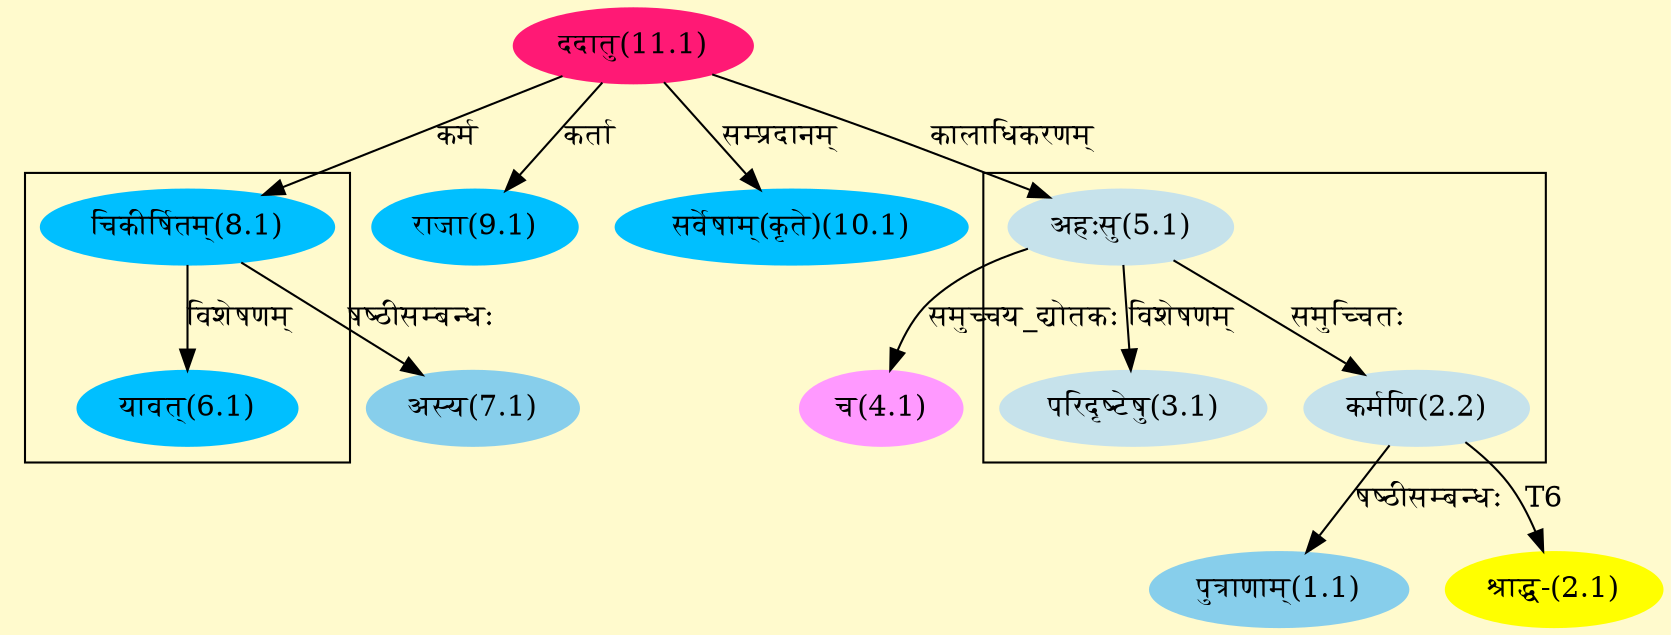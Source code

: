 digraph G{
rankdir=BT;
 compound=true;
 bgcolor="lemonchiffon1";

subgraph cluster_1{
Node2_2 [style=filled, color="#C6E2EB" label = "कर्मणि(2.2)"]
Node5_1 [style=filled, color="#C6E2EB" label = "अहःसु(5.1)"]
Node3_1 [style=filled, color="#C6E2EB" label = "परिदृष्टेषु(3.1)"]

}

subgraph cluster_2{
Node6_1 [style=filled, color="#00BFFF" label = "यावत्(6.1)"]
Node8_1 [style=filled, color="#00BFFF" label = "चिकीर्षितम्(8.1)"]

}
Node1_1 [style=filled, color="#87CEEB" label = "पुत्राणाम्(1.1)"]
Node2_2 [style=filled, color="#C6E2EB" label = "कर्मणि(2.2)"]
Node2_1 [style=filled, color="#FFFF00" label = "श्राद्ध-(2.1)"]
Node4_1 [style=filled, color="#FF99FF" label = "च(4.1)"]
Node5_1 [style=filled, color="#C6E2EB" label = "अहःसु(5.1)"]
Node11_1 [style=filled, color="#FF1975" label = "ददातु(11.1)"]
Node7_1 [style=filled, color="#87CEEB" label = "अस्य(7.1)"]
Node8_1 [style=filled, color="#00BFFF" label = "चिकीर्षितम्(8.1)"]
Node9_1 [style=filled, color="#00BFFF" label = "राजा(9.1)"]
Node10_1 [style=filled, color="#00BFFF" label = "सर्वेषाम्(कृते)(10.1)"]
/* Start of Relations section */

Node1_1 -> Node2_2 [  label="षष्ठीसम्बन्धः"  dir="back" ]
Node2_1 -> Node2_2 [  label="T6"  dir="back" ]
Node2_2 -> Node5_1 [  label="समुच्चितः"  dir="back" ]
Node3_1 -> Node5_1 [  label="विशेषणम्"  dir="back" ]
Node4_1 -> Node5_1 [  label="समुच्चय_द्योतकः"  dir="back" ]
Node5_1 -> Node11_1 [  label="कालाधिकरणम्"  dir="back" ]
Node6_1 -> Node8_1 [  label="विशेषणम्"  dir="back" ]
Node7_1 -> Node8_1 [  label="षष्ठीसम्बन्धः"  dir="back" ]
Node8_1 -> Node11_1 [  label="कर्म"  dir="back" ]
Node9_1 -> Node11_1 [  label="कर्ता"  dir="back" ]
Node10_1 -> Node11_1 [  label="सम्प्रदानम्"  dir="back" ]
}
